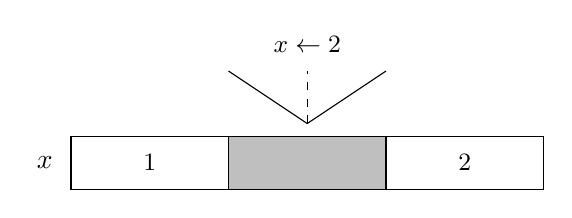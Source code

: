 \begin{tikzpicture}
  \node at (-3.333,0) { $x$ };

  \draw (-3,-0.333) rectangle (-1,0.333) node [midway] { \small $1$ };
  \draw [fill=lightgray] (-1,-0.333) rectangle (1,0.333);
  \draw (1,-0.333) rectangle (3,0.333) node [midway] { \small $2$ };

  \draw (-1,1.167) -- (0,0.5) (0,0.5) -- (1,1.167);
  \draw [dashed] (0,0.5) -- (0,1.167) node [above=3pt] { \small $x \leftarrow 2$ };
\end{tikzpicture}
